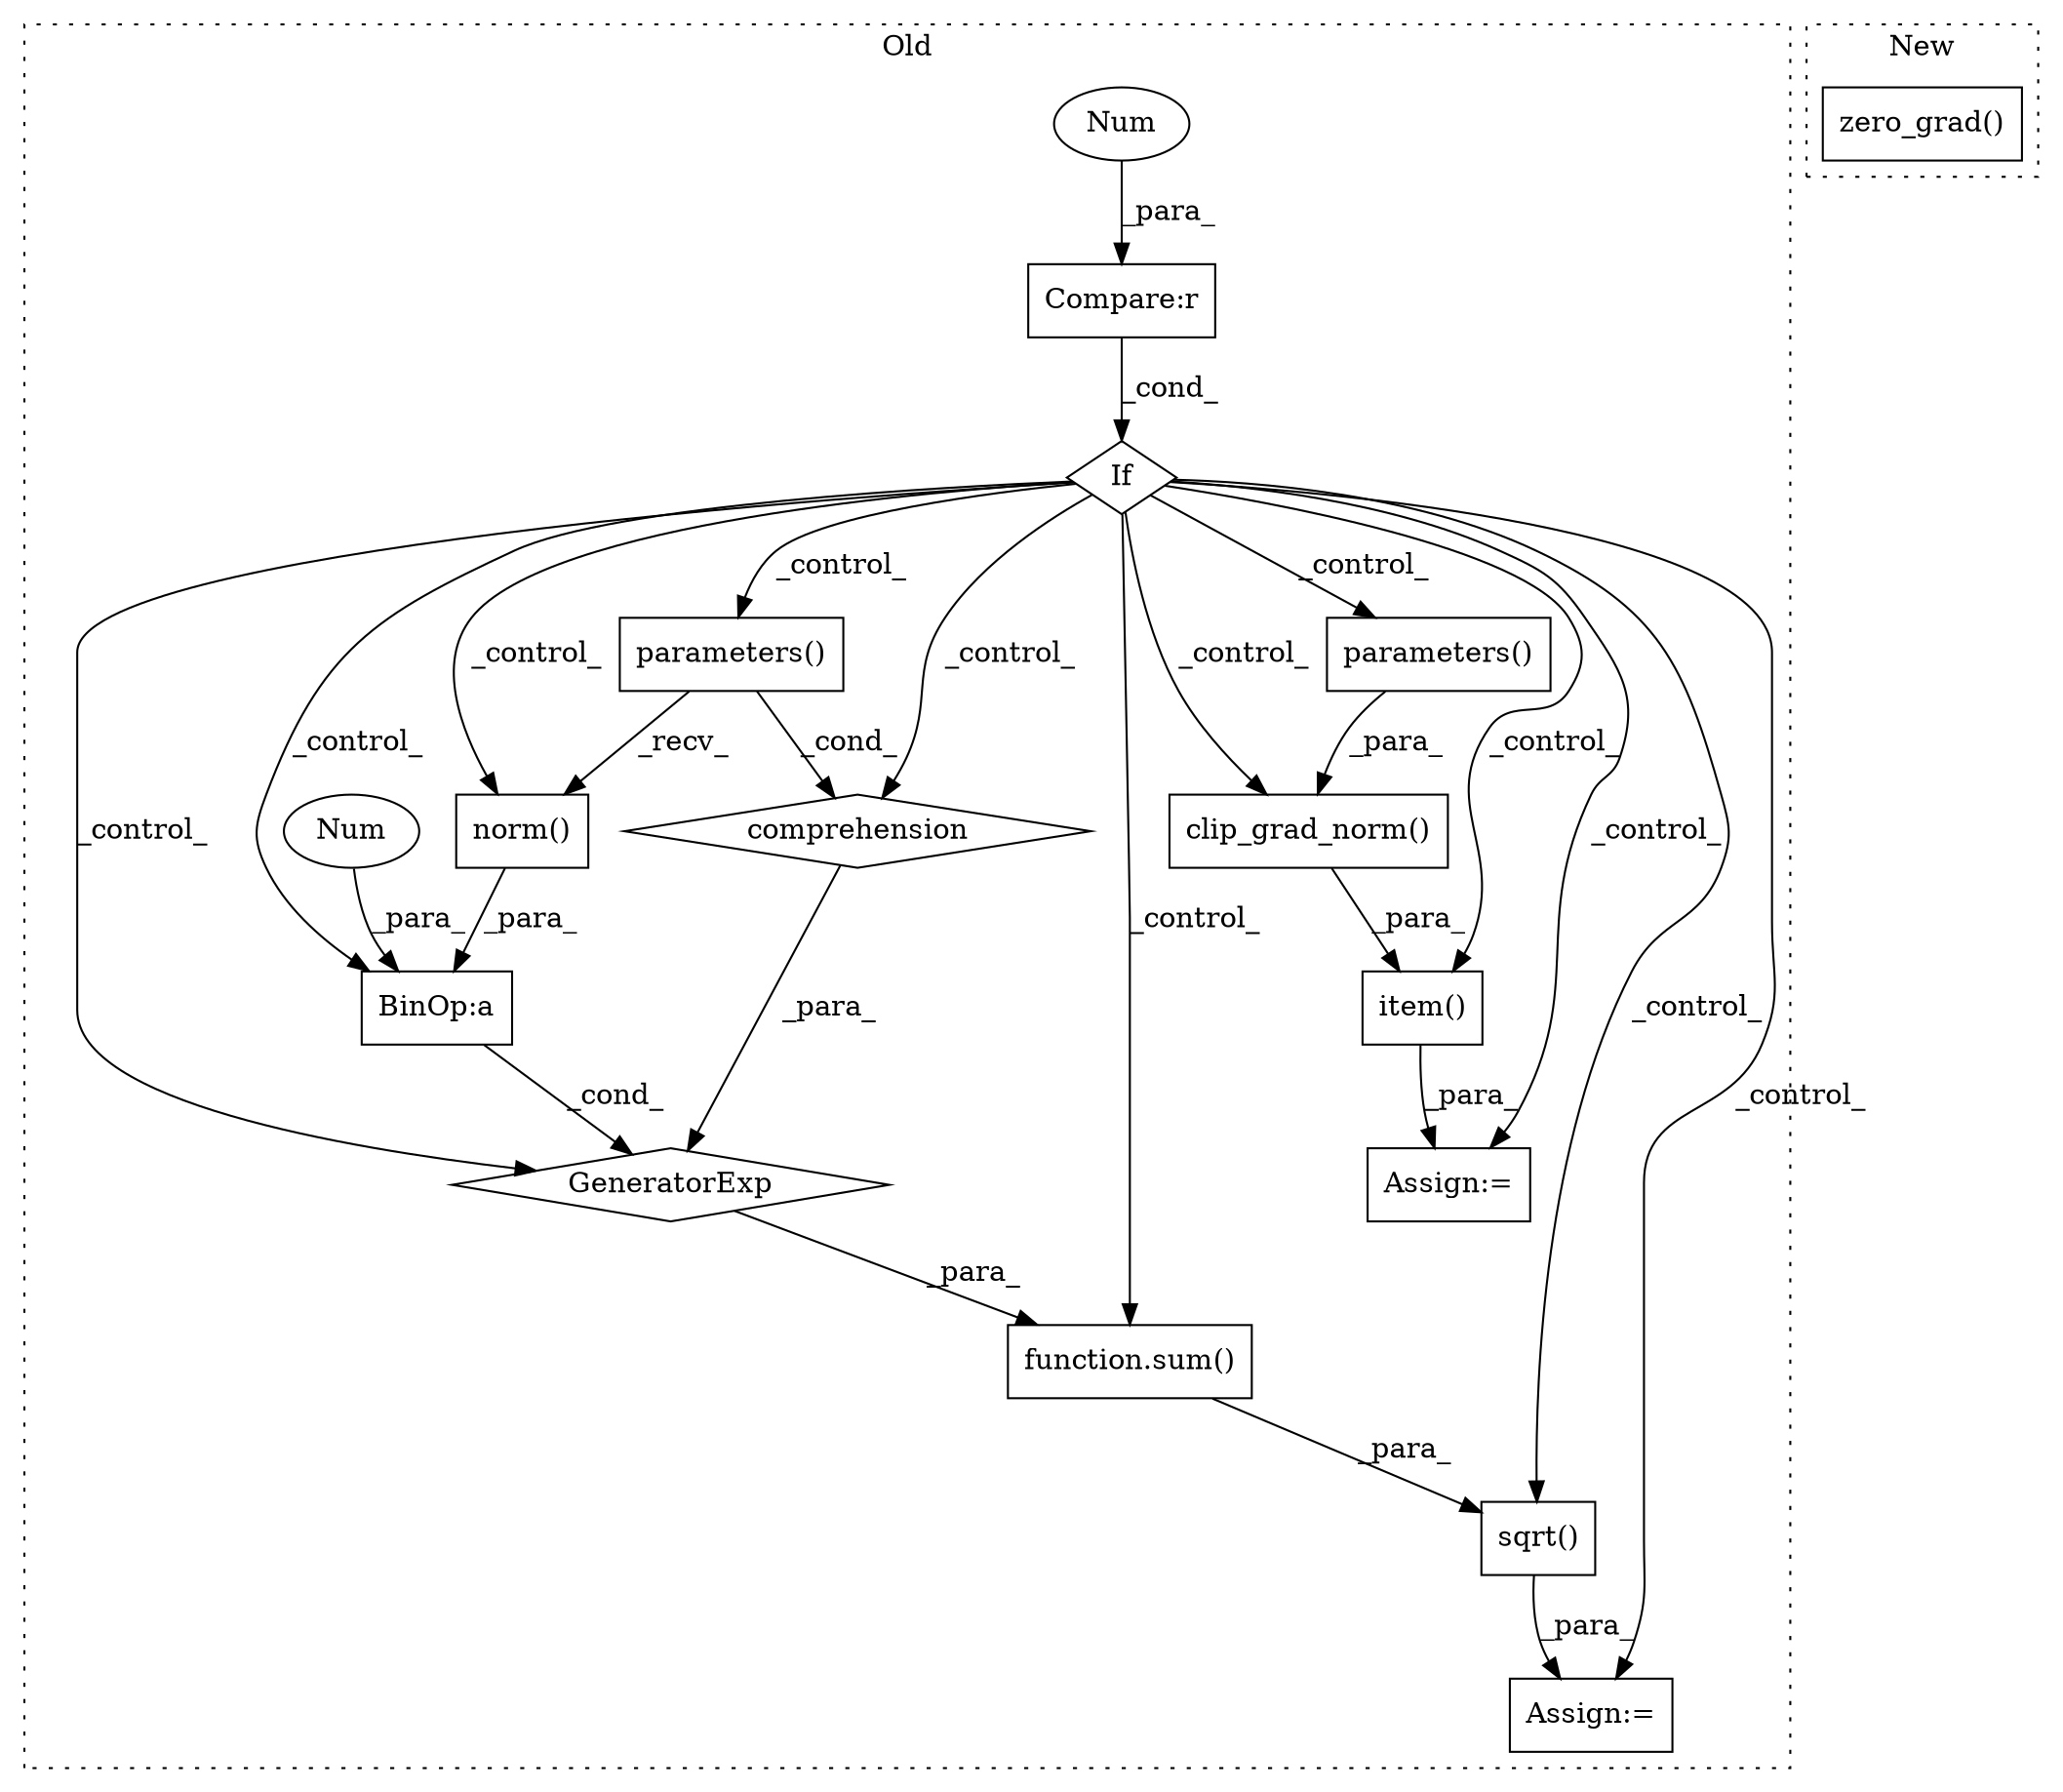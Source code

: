 digraph G {
subgraph cluster0 {
1 [label="item()" a="75" s="8892,8978" l="11,1" shape="box"];
3 [label="If" a="96" s="8840" l="3" shape="diamond"];
4 [label="Compare:r" a="40" s="8843" l="23" shape="box"];
5 [label="Num" a="76" s="8865" l="1" shape="ellipse"];
6 [label="BinOp:a" a="82" s="9050" l="2" shape="box"];
7 [label="parameters()" a="75" s="8933" l="23" shape="box"];
8 [label="GeneratorExp" a="55" s="9032" l="1" shape="diamond"];
9 [label="parameters()" a="75" s="9063" l="23" shape="box"];
10 [label="sqrt()" a="75" s="9018,9087" l="10,1" shape="box"];
11 [label="norm()" a="75" s="9032" l="18" shape="box"];
12 [label="clip_grad_norm()" a="75" s="8903,8977" l="30,1" shape="box"];
13 [label="Num" a="76" s="9052" l="1" shape="ellipse"];
14 [label="Assign:=" a="68" s="9015" l="3" shape="box"];
15 [label="Assign:=" a="68" s="8889" l="3" shape="box"];
16 [label="comprehension" a="45" s="9054" l="3" shape="diamond"];
17 [label="function.sum()" a="75" s="9028,9033" l="4,54" shape="box"];
label = "Old";
style="dotted";
}
subgraph cluster1 {
2 [label="zero_grad()" a="75" s="10126" l="16" shape="box"];
label = "New";
style="dotted";
}
1 -> 15 [label="_para_"];
3 -> 16 [label="_control_"];
3 -> 12 [label="_control_"];
3 -> 1 [label="_control_"];
3 -> 7 [label="_control_"];
3 -> 17 [label="_control_"];
3 -> 8 [label="_control_"];
3 -> 15 [label="_control_"];
3 -> 10 [label="_control_"];
3 -> 6 [label="_control_"];
3 -> 9 [label="_control_"];
3 -> 14 [label="_control_"];
3 -> 11 [label="_control_"];
4 -> 3 [label="_cond_"];
5 -> 4 [label="_para_"];
6 -> 8 [label="_cond_"];
7 -> 12 [label="_para_"];
8 -> 17 [label="_para_"];
9 -> 11 [label="_recv_"];
9 -> 16 [label="_cond_"];
10 -> 14 [label="_para_"];
11 -> 6 [label="_para_"];
12 -> 1 [label="_para_"];
13 -> 6 [label="_para_"];
16 -> 8 [label="_para_"];
17 -> 10 [label="_para_"];
}